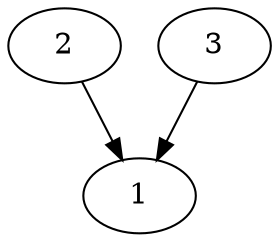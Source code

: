 digraph G {
	2;
	1;
	3;

	2 -> 1 [village=Hamburg; name=Rose_Way; heightLimit=0; weight=10; primaryType=mainStreet; secondaryType=none;];
	3 -> 1 [village=Hamburg; name=Tulip_Way; heightLimit=0; weight=10; primaryType=sideStreet; secondaryType=none;];

}